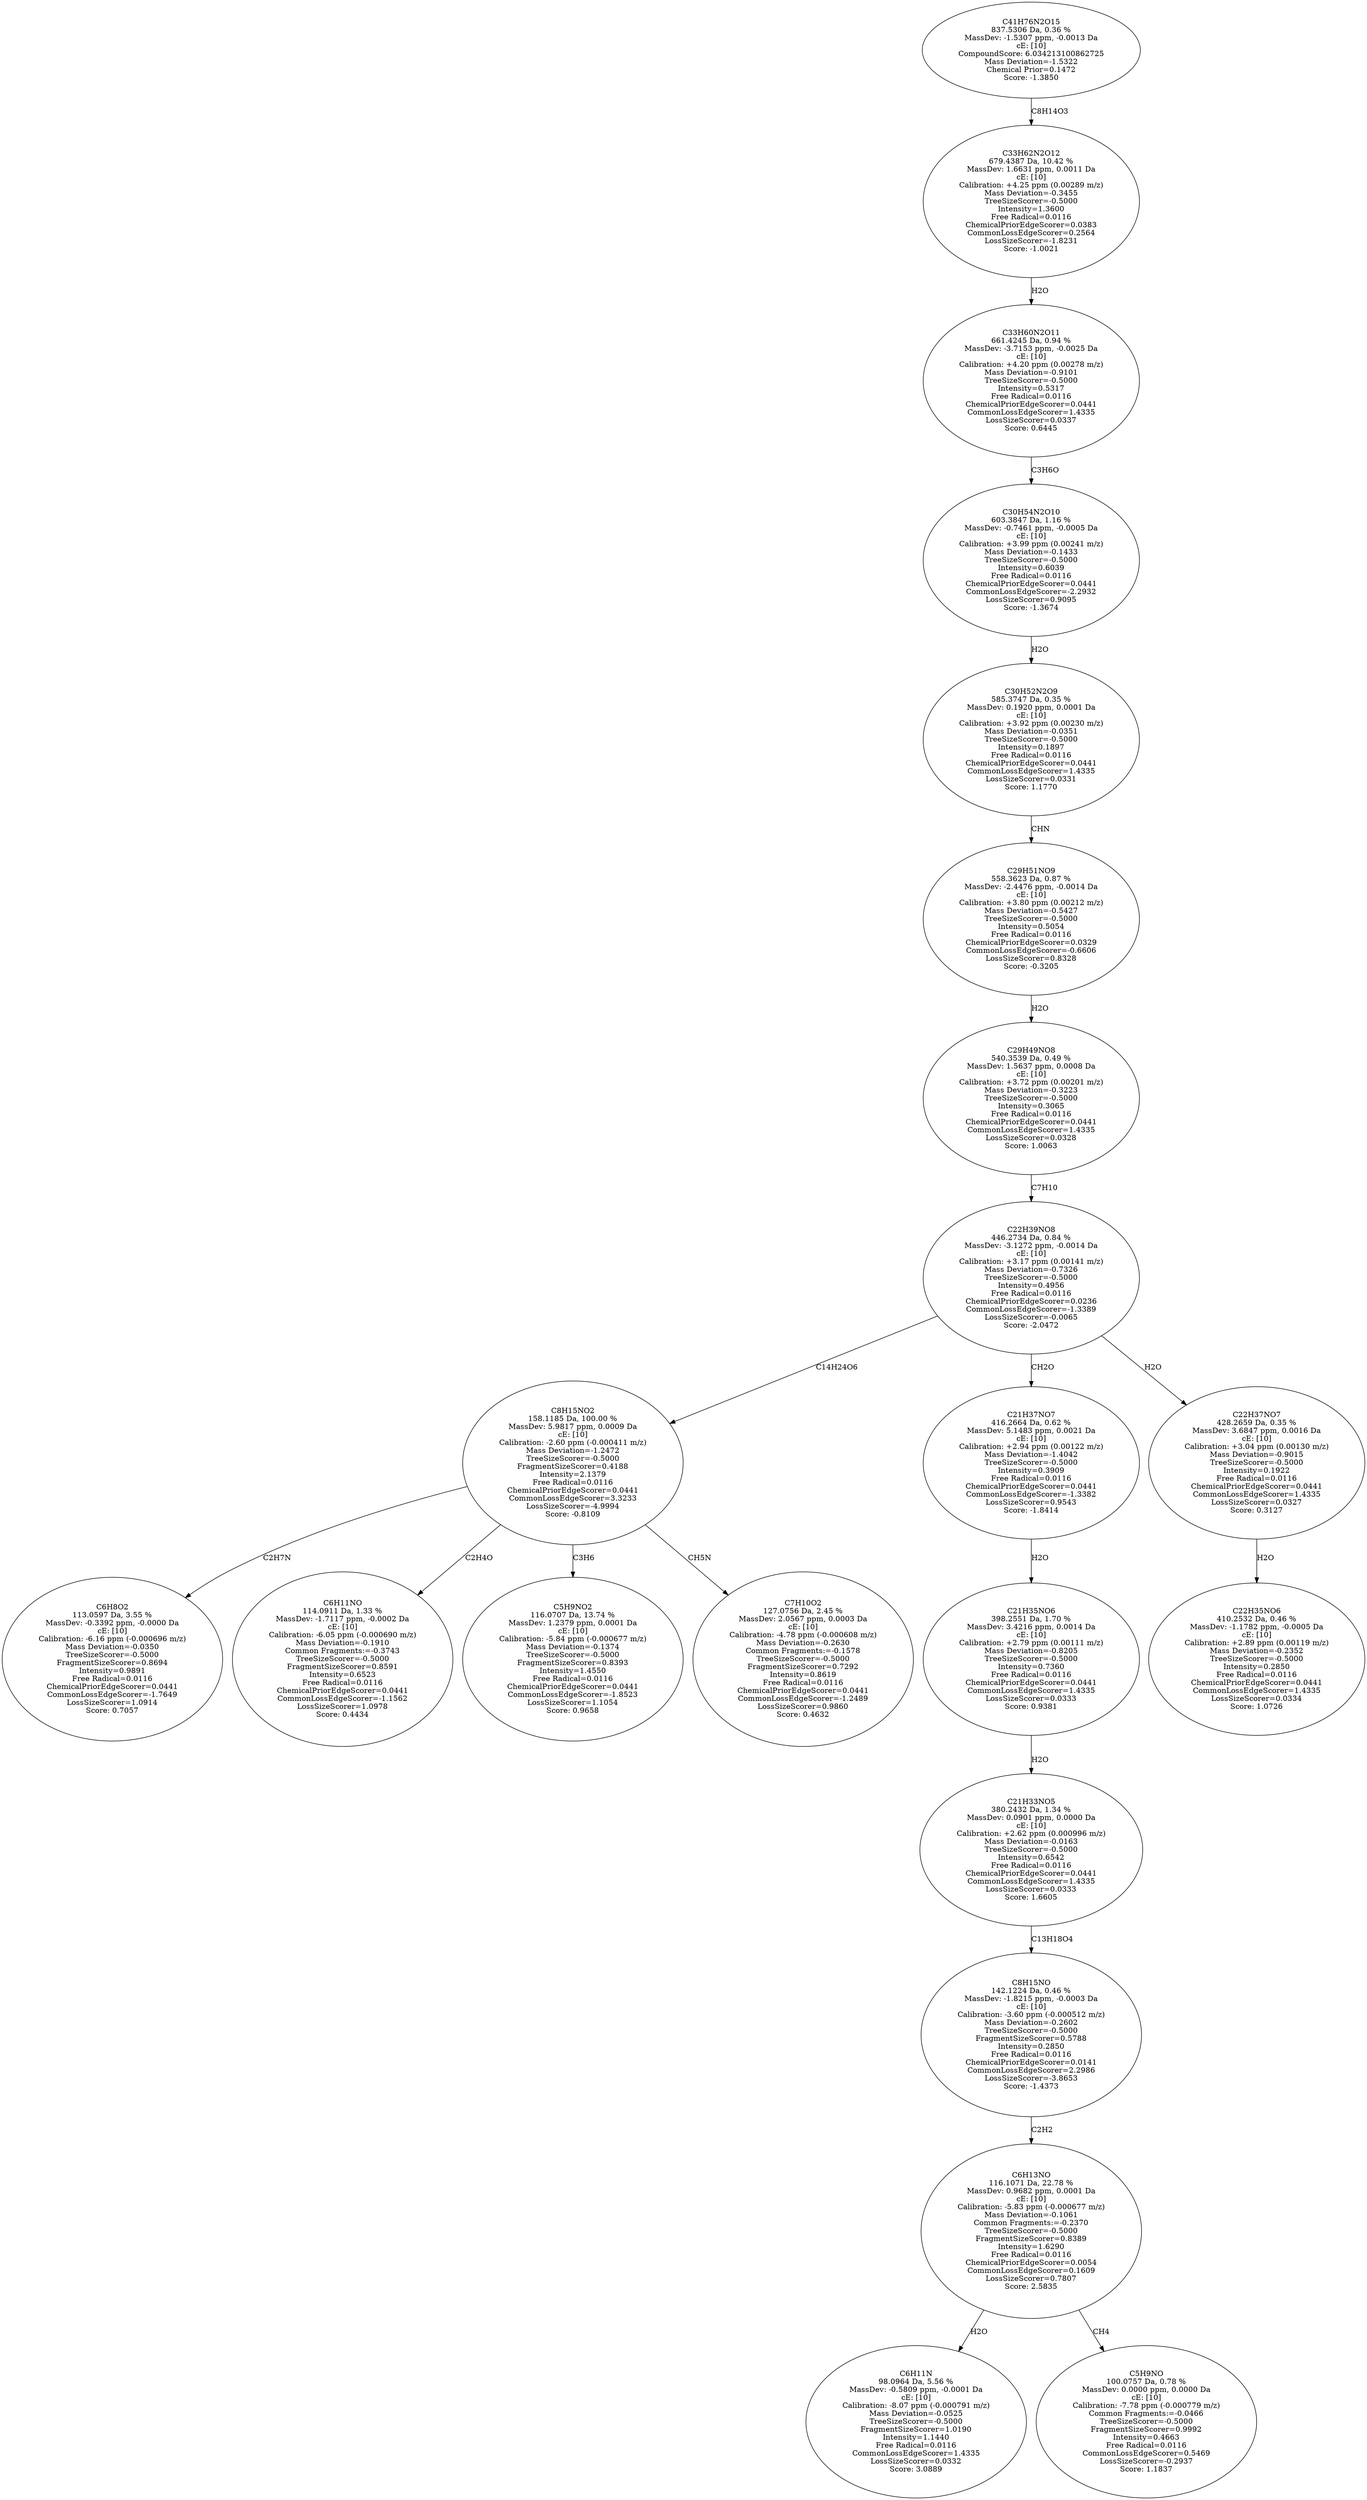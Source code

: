 strict digraph {
v1 [label="C6H8O2\n113.0597 Da, 3.55 %\nMassDev: -0.3392 ppm, -0.0000 Da\ncE: [10]\nCalibration: -6.16 ppm (-0.000696 m/z)\nMass Deviation=-0.0350\nTreeSizeScorer=-0.5000\nFragmentSizeScorer=0.8694\nIntensity=0.9891\nFree Radical=0.0116\nChemicalPriorEdgeScorer=0.0441\nCommonLossEdgeScorer=-1.7649\nLossSizeScorer=1.0914\nScore: 0.7057"];
v2 [label="C6H11NO\n114.0911 Da, 1.33 %\nMassDev: -1.7117 ppm, -0.0002 Da\ncE: [10]\nCalibration: -6.05 ppm (-0.000690 m/z)\nMass Deviation=-0.1910\nCommon Fragments:=-0.3743\nTreeSizeScorer=-0.5000\nFragmentSizeScorer=0.8591\nIntensity=0.6523\nFree Radical=0.0116\nChemicalPriorEdgeScorer=0.0441\nCommonLossEdgeScorer=-1.1562\nLossSizeScorer=1.0978\nScore: 0.4434"];
v3 [label="C5H9NO2\n116.0707 Da, 13.74 %\nMassDev: 1.2379 ppm, 0.0001 Da\ncE: [10]\nCalibration: -5.84 ppm (-0.000677 m/z)\nMass Deviation=-0.1374\nTreeSizeScorer=-0.5000\nFragmentSizeScorer=0.8393\nIntensity=1.4550\nFree Radical=0.0116\nChemicalPriorEdgeScorer=0.0441\nCommonLossEdgeScorer=-1.8523\nLossSizeScorer=1.1054\nScore: 0.9658"];
v4 [label="C7H10O2\n127.0756 Da, 2.45 %\nMassDev: 2.0567 ppm, 0.0003 Da\ncE: [10]\nCalibration: -4.78 ppm (-0.000608 m/z)\nMass Deviation=-0.2630\nCommon Fragments:=-0.1578\nTreeSizeScorer=-0.5000\nFragmentSizeScorer=0.7292\nIntensity=0.8619\nFree Radical=0.0116\nChemicalPriorEdgeScorer=0.0441\nCommonLossEdgeScorer=-1.2489\nLossSizeScorer=0.9860\nScore: 0.4632"];
v5 [label="C8H15NO2\n158.1185 Da, 100.00 %\nMassDev: 5.9817 ppm, 0.0009 Da\ncE: [10]\nCalibration: -2.60 ppm (-0.000411 m/z)\nMass Deviation=-1.2472\nTreeSizeScorer=-0.5000\nFragmentSizeScorer=0.4188\nIntensity=2.1379\nFree Radical=0.0116\nChemicalPriorEdgeScorer=0.0441\nCommonLossEdgeScorer=3.3233\nLossSizeScorer=-4.9994\nScore: -0.8109"];
v6 [label="C6H11N\n98.0964 Da, 5.56 %\nMassDev: -0.5809 ppm, -0.0001 Da\ncE: [10]\nCalibration: -8.07 ppm (-0.000791 m/z)\nMass Deviation=-0.0525\nTreeSizeScorer=-0.5000\nFragmentSizeScorer=1.0190\nIntensity=1.1440\nFree Radical=0.0116\nCommonLossEdgeScorer=1.4335\nLossSizeScorer=0.0332\nScore: 3.0889"];
v7 [label="C5H9NO\n100.0757 Da, 0.78 %\nMassDev: 0.0000 ppm, 0.0000 Da\ncE: [10]\nCalibration: -7.78 ppm (-0.000779 m/z)\nCommon Fragments:=-0.0466\nTreeSizeScorer=-0.5000\nFragmentSizeScorer=0.9992\nIntensity=0.4663\nFree Radical=0.0116\nCommonLossEdgeScorer=0.5469\nLossSizeScorer=-0.2937\nScore: 1.1837"];
v8 [label="C6H13NO\n116.1071 Da, 22.78 %\nMassDev: 0.9682 ppm, 0.0001 Da\ncE: [10]\nCalibration: -5.83 ppm (-0.000677 m/z)\nMass Deviation=-0.1061\nCommon Fragments:=-0.2370\nTreeSizeScorer=-0.5000\nFragmentSizeScorer=0.8389\nIntensity=1.6290\nFree Radical=0.0116\nChemicalPriorEdgeScorer=0.0054\nCommonLossEdgeScorer=0.1609\nLossSizeScorer=0.7807\nScore: 2.5835"];
v9 [label="C8H15NO\n142.1224 Da, 0.46 %\nMassDev: -1.8215 ppm, -0.0003 Da\ncE: [10]\nCalibration: -3.60 ppm (-0.000512 m/z)\nMass Deviation=-0.2602\nTreeSizeScorer=-0.5000\nFragmentSizeScorer=0.5788\nIntensity=0.2850\nFree Radical=0.0116\nChemicalPriorEdgeScorer=0.0141\nCommonLossEdgeScorer=2.2986\nLossSizeScorer=-3.8653\nScore: -1.4373"];
v10 [label="C21H33NO5\n380.2432 Da, 1.34 %\nMassDev: 0.0901 ppm, 0.0000 Da\ncE: [10]\nCalibration: +2.62 ppm (0.000996 m/z)\nMass Deviation=-0.0163\nTreeSizeScorer=-0.5000\nIntensity=0.6542\nFree Radical=0.0116\nChemicalPriorEdgeScorer=0.0441\nCommonLossEdgeScorer=1.4335\nLossSizeScorer=0.0333\nScore: 1.6605"];
v11 [label="C21H35NO6\n398.2551 Da, 1.70 %\nMassDev: 3.4216 ppm, 0.0014 Da\ncE: [10]\nCalibration: +2.79 ppm (0.00111 m/z)\nMass Deviation=-0.8205\nTreeSizeScorer=-0.5000\nIntensity=0.7360\nFree Radical=0.0116\nChemicalPriorEdgeScorer=0.0441\nCommonLossEdgeScorer=1.4335\nLossSizeScorer=0.0333\nScore: 0.9381"];
v12 [label="C21H37NO7\n416.2664 Da, 0.62 %\nMassDev: 5.1483 ppm, 0.0021 Da\ncE: [10]\nCalibration: +2.94 ppm (0.00122 m/z)\nMass Deviation=-1.4042\nTreeSizeScorer=-0.5000\nIntensity=0.3909\nFree Radical=0.0116\nChemicalPriorEdgeScorer=0.0441\nCommonLossEdgeScorer=-1.3382\nLossSizeScorer=0.9543\nScore: -1.8414"];
v13 [label="C22H35NO6\n410.2532 Da, 0.46 %\nMassDev: -1.1782 ppm, -0.0005 Da\ncE: [10]\nCalibration: +2.89 ppm (0.00119 m/z)\nMass Deviation=-0.2352\nTreeSizeScorer=-0.5000\nIntensity=0.2850\nFree Radical=0.0116\nChemicalPriorEdgeScorer=0.0441\nCommonLossEdgeScorer=1.4335\nLossSizeScorer=0.0334\nScore: 1.0726"];
v14 [label="C22H37NO7\n428.2659 Da, 0.35 %\nMassDev: 3.6847 ppm, 0.0016 Da\ncE: [10]\nCalibration: +3.04 ppm (0.00130 m/z)\nMass Deviation=-0.9015\nTreeSizeScorer=-0.5000\nIntensity=0.1922\nFree Radical=0.0116\nChemicalPriorEdgeScorer=0.0441\nCommonLossEdgeScorer=1.4335\nLossSizeScorer=0.0327\nScore: 0.3127"];
v15 [label="C22H39NO8\n446.2734 Da, 0.84 %\nMassDev: -3.1272 ppm, -0.0014 Da\ncE: [10]\nCalibration: +3.17 ppm (0.00141 m/z)\nMass Deviation=-0.7326\nTreeSizeScorer=-0.5000\nIntensity=0.4956\nFree Radical=0.0116\nChemicalPriorEdgeScorer=0.0236\nCommonLossEdgeScorer=-1.3389\nLossSizeScorer=-0.0065\nScore: -2.0472"];
v16 [label="C29H49NO8\n540.3539 Da, 0.49 %\nMassDev: 1.5637 ppm, 0.0008 Da\ncE: [10]\nCalibration: +3.72 ppm (0.00201 m/z)\nMass Deviation=-0.3223\nTreeSizeScorer=-0.5000\nIntensity=0.3065\nFree Radical=0.0116\nChemicalPriorEdgeScorer=0.0441\nCommonLossEdgeScorer=1.4335\nLossSizeScorer=0.0328\nScore: 1.0063"];
v17 [label="C29H51NO9\n558.3623 Da, 0.87 %\nMassDev: -2.4476 ppm, -0.0014 Da\ncE: [10]\nCalibration: +3.80 ppm (0.00212 m/z)\nMass Deviation=-0.5427\nTreeSizeScorer=-0.5000\nIntensity=0.5054\nFree Radical=0.0116\nChemicalPriorEdgeScorer=0.0329\nCommonLossEdgeScorer=-0.6606\nLossSizeScorer=0.8328\nScore: -0.3205"];
v18 [label="C30H52N2O9\n585.3747 Da, 0.35 %\nMassDev: 0.1920 ppm, 0.0001 Da\ncE: [10]\nCalibration: +3.92 ppm (0.00230 m/z)\nMass Deviation=-0.0351\nTreeSizeScorer=-0.5000\nIntensity=0.1897\nFree Radical=0.0116\nChemicalPriorEdgeScorer=0.0441\nCommonLossEdgeScorer=1.4335\nLossSizeScorer=0.0331\nScore: 1.1770"];
v19 [label="C30H54N2O10\n603.3847 Da, 1.16 %\nMassDev: -0.7461 ppm, -0.0005 Da\ncE: [10]\nCalibration: +3.99 ppm (0.00241 m/z)\nMass Deviation=-0.1433\nTreeSizeScorer=-0.5000\nIntensity=0.6039\nFree Radical=0.0116\nChemicalPriorEdgeScorer=0.0441\nCommonLossEdgeScorer=-2.2932\nLossSizeScorer=0.9095\nScore: -1.3674"];
v20 [label="C33H60N2O11\n661.4245 Da, 0.94 %\nMassDev: -3.7153 ppm, -0.0025 Da\ncE: [10]\nCalibration: +4.20 ppm (0.00278 m/z)\nMass Deviation=-0.9101\nTreeSizeScorer=-0.5000\nIntensity=0.5317\nFree Radical=0.0116\nChemicalPriorEdgeScorer=0.0441\nCommonLossEdgeScorer=1.4335\nLossSizeScorer=0.0337\nScore: 0.6445"];
v21 [label="C33H62N2O12\n679.4387 Da, 10.42 %\nMassDev: 1.6631 ppm, 0.0011 Da\ncE: [10]\nCalibration: +4.25 ppm (0.00289 m/z)\nMass Deviation=-0.3455\nTreeSizeScorer=-0.5000\nIntensity=1.3600\nFree Radical=0.0116\nChemicalPriorEdgeScorer=0.0383\nCommonLossEdgeScorer=0.2564\nLossSizeScorer=-1.8231\nScore: -1.0021"];
v22 [label="C41H76N2O15\n837.5306 Da, 0.36 %\nMassDev: -1.5307 ppm, -0.0013 Da\ncE: [10]\nCompoundScore: 6.034213100862725\nMass Deviation=-1.5322\nChemical Prior=0.1472\nScore: -1.3850"];
v5 -> v1 [label="C2H7N"];
v5 -> v2 [label="C2H4O"];
v5 -> v3 [label="C3H6"];
v5 -> v4 [label="CH5N"];
v15 -> v5 [label="C14H24O6"];
v8 -> v6 [label="H2O"];
v8 -> v7 [label="CH4"];
v9 -> v8 [label="C2H2"];
v10 -> v9 [label="C13H18O4"];
v11 -> v10 [label="H2O"];
v12 -> v11 [label="H2O"];
v15 -> v12 [label="CH2O"];
v14 -> v13 [label="H2O"];
v15 -> v14 [label="H2O"];
v16 -> v15 [label="C7H10"];
v17 -> v16 [label="H2O"];
v18 -> v17 [label="CHN"];
v19 -> v18 [label="H2O"];
v20 -> v19 [label="C3H6O"];
v21 -> v20 [label="H2O"];
v22 -> v21 [label="C8H14O3"];
}
